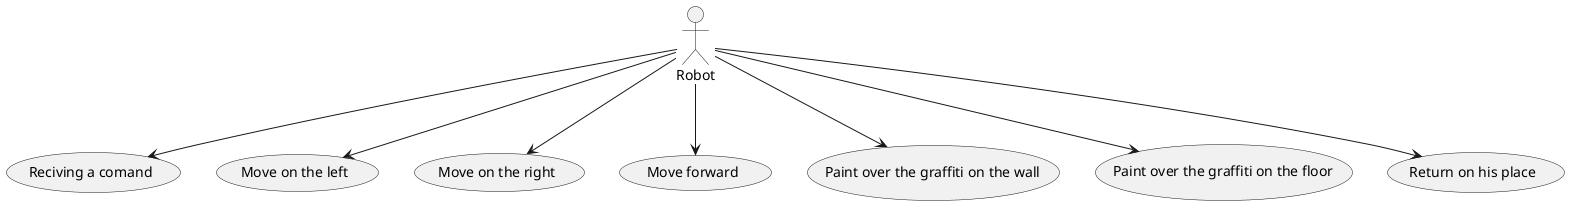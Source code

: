 @startuml
:Robot: --> (Reciving a comand)
:Robot: --> (Move on the left)
:Robot: --> (Move on the right)
:Robot: --> (Move forward)
:Robot: --> (Paint over the graffiti on the wall)
:Robot: --> (Paint over the graffiti on the floor)
:Robot: --> (Return on his place)
@enduml 
